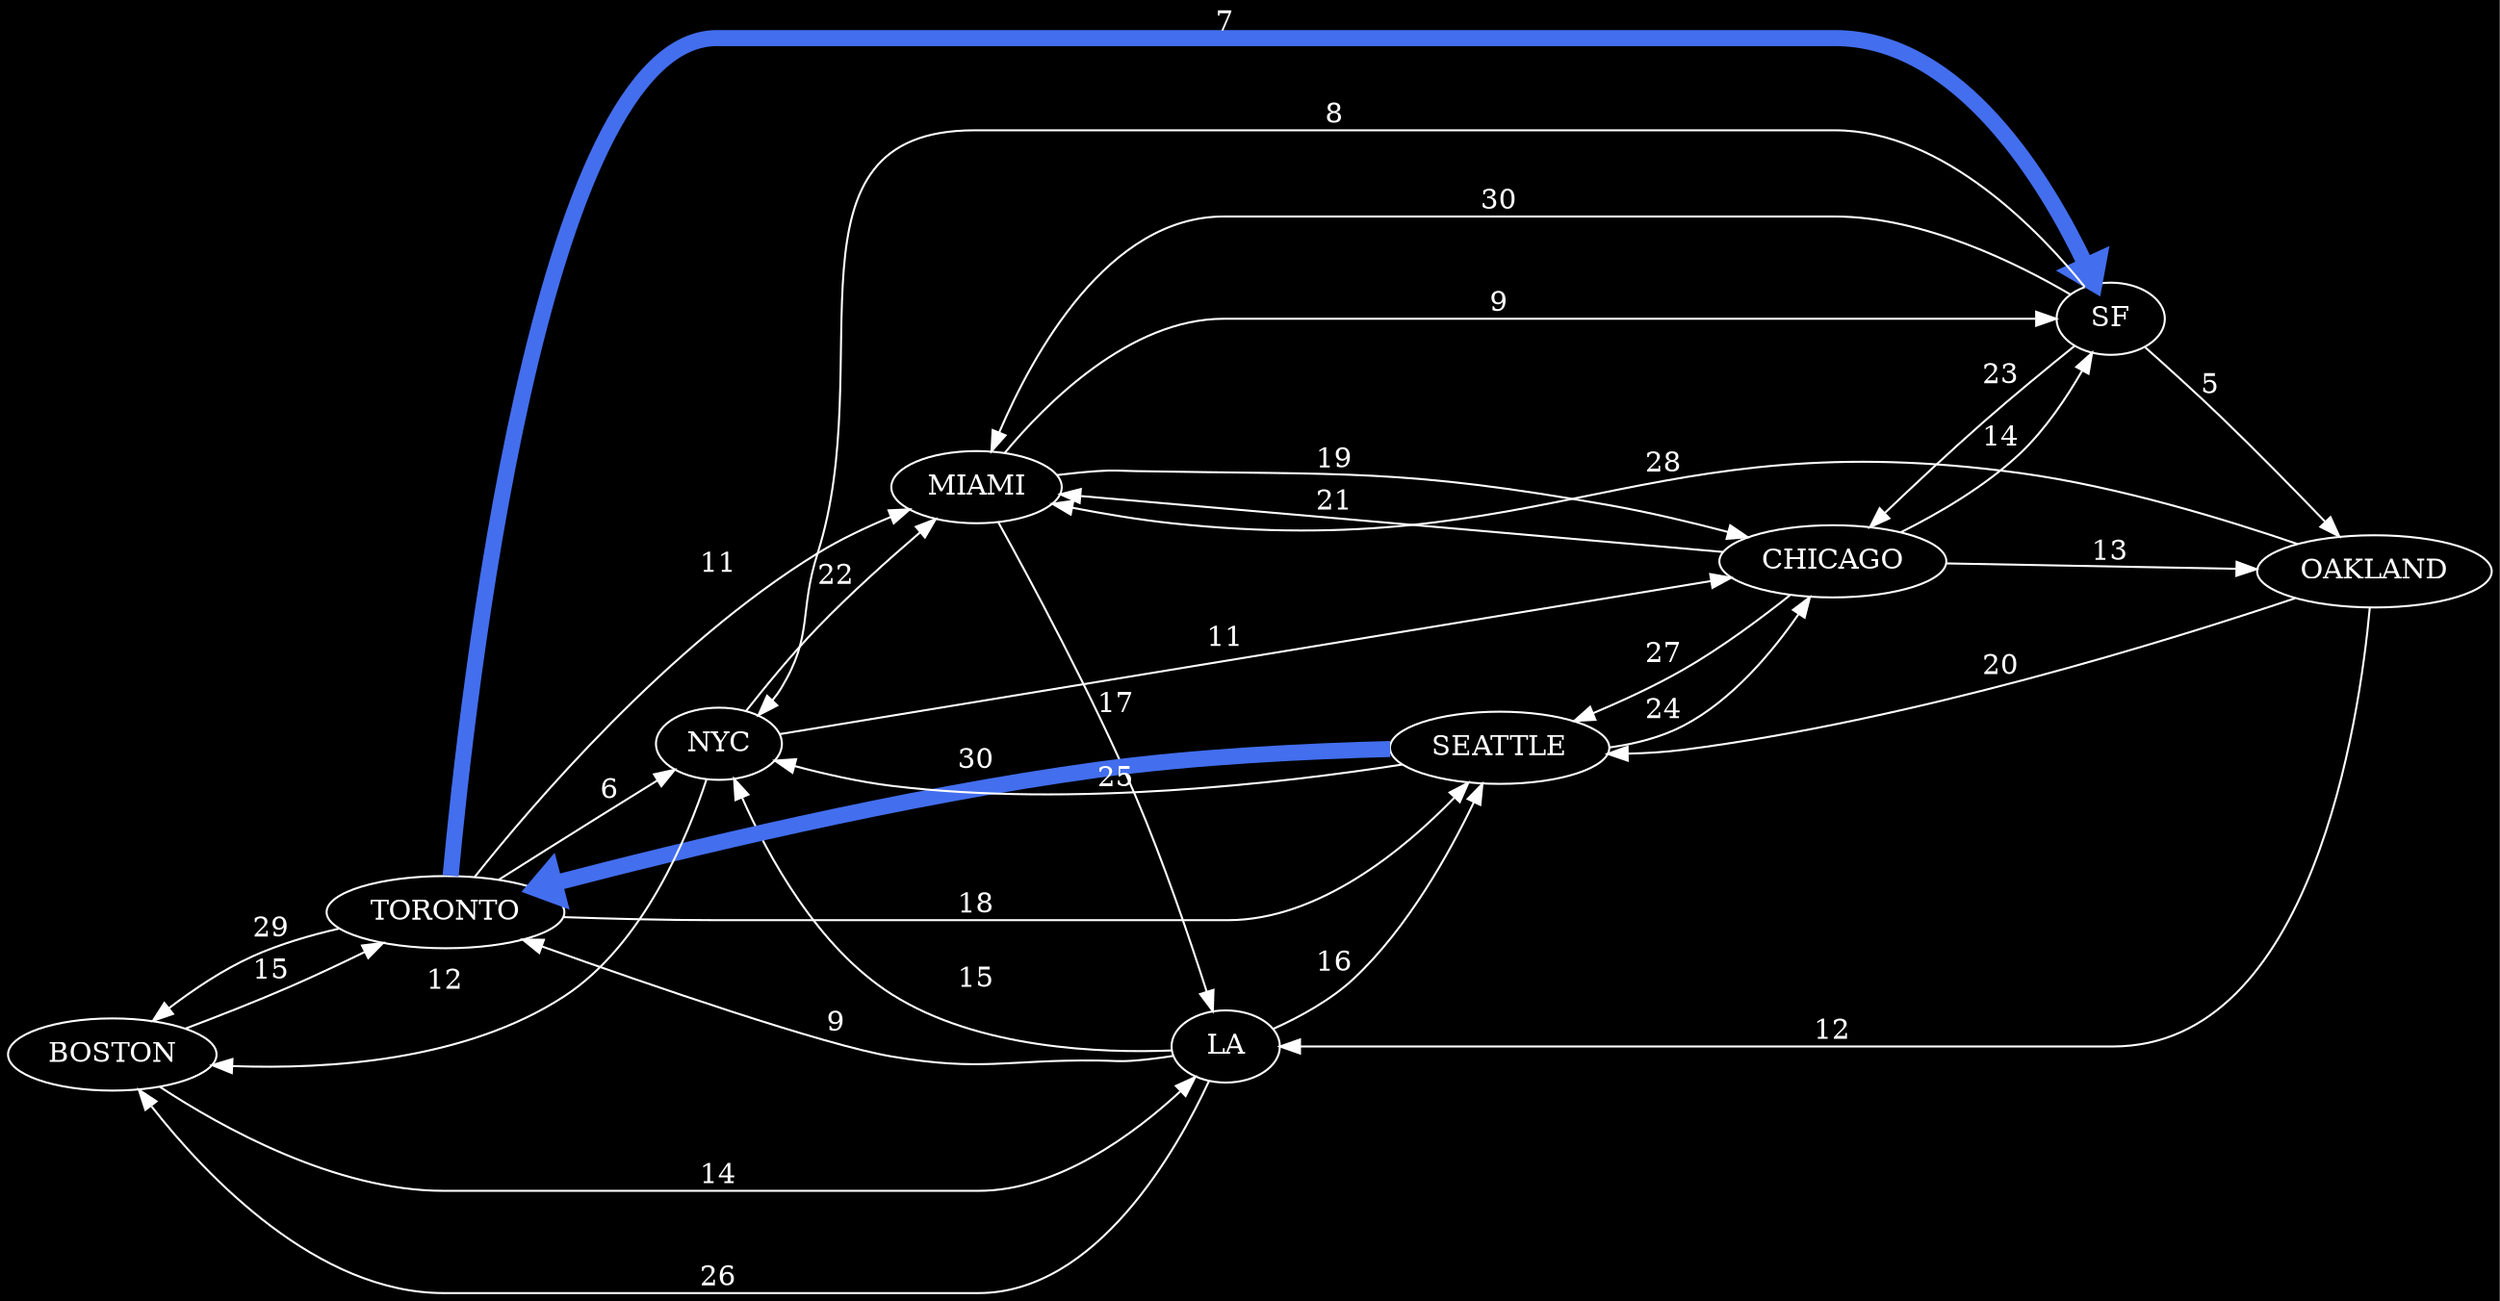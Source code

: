 digraph {
rankdir=LR ;
bgcolor="black";node [fontcolor="white",color="white"];
edge[color="white", fontcolor ="white"];BOSTON -> TORONTO [label="15",weight="15"];
BOSTON -> LA [label="14",weight="14"];
CHICAGO -> SF [label="14",weight="14"];
CHICAGO -> OAKLAND [label="13",weight="13"];
CHICAGO -> MIAMI [label="21",weight="21"];
CHICAGO -> SEATTLE [label="27",weight="27"];
LA -> NYC [label="15",weight="15"];
LA -> TORONTO [label="9",weight="9"];
LA -> SEATTLE [label="16",weight="16"];
LA -> BOSTON [label="26",weight="26"];
MIAMI -> LA [label="17",weight="17"];
MIAMI -> CHICAGO [label="19",weight="19"];
MIAMI -> SF [label="9",weight="9"];
NYC -> CHICAGO [label="11",weight="11"];
NYC -> MIAMI [label="22",weight="22"];
NYC -> BOSTON [label="12",weight="12"];
OAKLAND -> LA [label="12",weight="12"];
OAKLAND -> SEATTLE [label="20",weight="20"];
OAKLAND -> MIAMI [label="28",weight="28"];
SEATTLE -> NYC [label="25",weight="25"];
SEATTLE -> TORONTO [label="30",weight="30",color=royalblue2,penwidth=8.0,fontSize=20,shape=Msquare];

SEATTLE -> CHICAGO [label="24",weight="24"];
SF -> OAKLAND [label="5",weight="5"];
SF -> NYC [label="8",weight="8"];
SF -> CHICAGO [label="23",weight="23"];
SF -> MIAMI [label="30",weight="30"];
TORONTO -> NYC [label="6",weight="6"];
TORONTO -> SF [label="7",weight="7",color=royalblue2,penwidth=8.0,fontSize=20,shape=Msquare];

TORONTO -> SEATTLE [label="18",weight="18"];
TORONTO -> MIAMI [label="11",weight="11"];
TORONTO -> BOSTON [label="29",weight="29"];
}